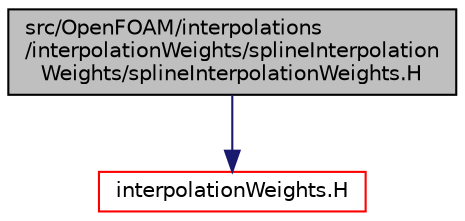 digraph "src/OpenFOAM/interpolations/interpolationWeights/splineInterpolationWeights/splineInterpolationWeights.H"
{
  bgcolor="transparent";
  edge [fontname="Helvetica",fontsize="10",labelfontname="Helvetica",labelfontsize="10"];
  node [fontname="Helvetica",fontsize="10",shape=record];
  Node1 [label="src/OpenFOAM/interpolations\l/interpolationWeights/splineInterpolation\lWeights/splineInterpolationWeights.H",height=0.2,width=0.4,color="black", fillcolor="grey75", style="filled", fontcolor="black"];
  Node1 -> Node2 [color="midnightblue",fontsize="10",style="solid",fontname="Helvetica"];
  Node2 [label="interpolationWeights.H",height=0.2,width=0.4,color="red",URL="$a08363.html"];
}
